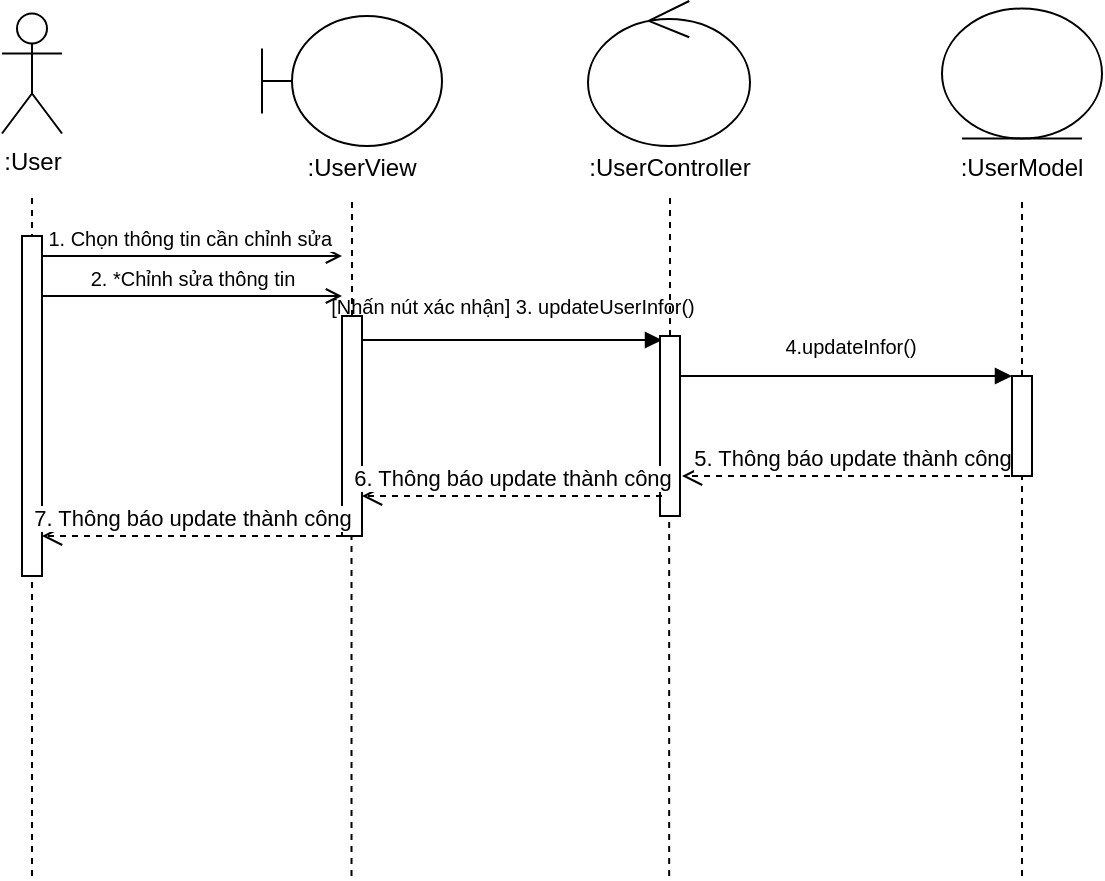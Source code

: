 <mxfile version="27.0.9">
  <diagram name="Trang-1" id="Y73uk2NvZazpeoCsTUrs">
    <mxGraphModel dx="714" dy="368" grid="1" gridSize="10" guides="1" tooltips="1" connect="1" arrows="1" fold="1" page="1" pageScale="1" pageWidth="827" pageHeight="1169" math="0" shadow="0">
      <root>
        <mxCell id="0" />
        <mxCell id="1" parent="0" />
        <mxCell id="s8l3ISeXjByuw9BJptxl-1" value=":User" style="shape=umlActor;verticalLabelPosition=bottom;verticalAlign=top;html=1;outlineConnect=0;" parent="1" vertex="1">
          <mxGeometry x="80" y="48.75" width="30" height="60" as="geometry" />
        </mxCell>
        <mxCell id="s8l3ISeXjByuw9BJptxl-2" value="" style="endArrow=none;dashed=1;html=1;rounded=0;" parent="1" edge="1">
          <mxGeometry width="50" height="50" relative="1" as="geometry">
            <mxPoint x="95" y="480" as="sourcePoint" />
            <mxPoint x="95" y="140" as="targetPoint" />
          </mxGeometry>
        </mxCell>
        <mxCell id="s8l3ISeXjByuw9BJptxl-3" value="" style="shape=umlBoundary;whiteSpace=wrap;html=1;" parent="1" vertex="1">
          <mxGeometry x="210" y="50" width="90" height="65" as="geometry" />
        </mxCell>
        <mxCell id="s8l3ISeXjByuw9BJptxl-4" value="" style="ellipse;shape=umlControl;whiteSpace=wrap;html=1;" parent="1" vertex="1">
          <mxGeometry x="373" y="42.5" width="81" height="72.5" as="geometry" />
        </mxCell>
        <mxCell id="s8l3ISeXjByuw9BJptxl-5" value="" style="ellipse;shape=umlEntity;whiteSpace=wrap;html=1;" parent="1" vertex="1">
          <mxGeometry x="550" y="46.25" width="80" height="65" as="geometry" />
        </mxCell>
        <mxCell id="s8l3ISeXjByuw9BJptxl-6" value="" style="endArrow=none;dashed=1;html=1;rounded=0;" parent="1" source="ZXuasmkUzZKdzhuF5KMJ-9" edge="1">
          <mxGeometry width="50" height="50" relative="1" as="geometry">
            <mxPoint x="254.76" y="480" as="sourcePoint" />
            <mxPoint x="255" y="140" as="targetPoint" />
          </mxGeometry>
        </mxCell>
        <mxCell id="s8l3ISeXjByuw9BJptxl-7" value="" style="endArrow=none;dashed=1;html=1;rounded=0;" parent="1" source="ZXuasmkUzZKdzhuF5KMJ-11" edge="1">
          <mxGeometry width="50" height="50" relative="1" as="geometry">
            <mxPoint x="413.58" y="480" as="sourcePoint" />
            <mxPoint x="414" y="140" as="targetPoint" />
          </mxGeometry>
        </mxCell>
        <mxCell id="s8l3ISeXjByuw9BJptxl-8" value="" style="endArrow=none;dashed=1;html=1;rounded=0;" parent="1" source="ZXuasmkUzZKdzhuF5KMJ-21" edge="1">
          <mxGeometry width="50" height="50" relative="1" as="geometry">
            <mxPoint x="590" y="480" as="sourcePoint" />
            <mxPoint x="590" y="140" as="targetPoint" />
          </mxGeometry>
        </mxCell>
        <mxCell id="ZXuasmkUzZKdzhuF5KMJ-1" value="&lt;font style=&quot;font-size: 10px;&quot;&gt;1. Chọn thông tin cần chỉnh sửa&amp;nbsp;&lt;/font&gt;" style="html=1;verticalAlign=bottom;startArrow=none;startFill=0;endArrow=open;curved=0;rounded=0;endFill=0;" parent="1" edge="1">
          <mxGeometry width="60" relative="1" as="geometry">
            <mxPoint x="100" y="170" as="sourcePoint" />
            <mxPoint x="250" y="170" as="targetPoint" />
          </mxGeometry>
        </mxCell>
        <mxCell id="ZXuasmkUzZKdzhuF5KMJ-3" value="" style="html=1;points=[[0,0,0,0,5],[0,1,0,0,-5],[1,0,0,0,5],[1,1,0,0,-5]];perimeter=orthogonalPerimeter;outlineConnect=0;targetShapes=umlLifeline;portConstraint=eastwest;newEdgeStyle={&quot;curved&quot;:0,&quot;rounded&quot;:0};" parent="1" vertex="1">
          <mxGeometry x="90" y="160" width="10" height="170" as="geometry" />
        </mxCell>
        <mxCell id="ZXuasmkUzZKdzhuF5KMJ-6" value="" style="html=1;verticalAlign=bottom;startArrow=none;startFill=0;endArrow=block;curved=0;rounded=0;endFill=1;" parent="1" edge="1">
          <mxGeometry width="60" relative="1" as="geometry">
            <mxPoint x="255" y="212" as="sourcePoint" />
            <mxPoint x="410" y="212" as="targetPoint" />
          </mxGeometry>
        </mxCell>
        <mxCell id="ZXuasmkUzZKdzhuF5KMJ-7" value="&lt;font style=&quot;font-size: 10px;&quot;&gt;2. *Chỉnh sửa thông tin&lt;/font&gt;" style="html=1;verticalAlign=bottom;startArrow=none;startFill=0;endArrow=open;curved=0;rounded=0;endFill=0;" parent="1" edge="1">
          <mxGeometry width="60" relative="1" as="geometry">
            <mxPoint x="100" y="190" as="sourcePoint" />
            <mxPoint x="250" y="190" as="targetPoint" />
          </mxGeometry>
        </mxCell>
        <mxCell id="ZXuasmkUzZKdzhuF5KMJ-8" value="&lt;font style=&quot;font-size: 10px;&quot;&gt;[Nhấn nút xác nhận] 3. updateUserInfor()&lt;/font&gt;" style="text;html=1;align=center;verticalAlign=middle;resizable=0;points=[];autosize=1;strokeColor=none;fillColor=none;" parent="1" vertex="1">
          <mxGeometry x="230" y="180" width="210" height="30" as="geometry" />
        </mxCell>
        <mxCell id="ZXuasmkUzZKdzhuF5KMJ-10" value="" style="endArrow=none;dashed=1;html=1;rounded=0;" parent="1" target="ZXuasmkUzZKdzhuF5KMJ-9" edge="1">
          <mxGeometry width="50" height="50" relative="1" as="geometry">
            <mxPoint x="254.76" y="480" as="sourcePoint" />
            <mxPoint x="254.76" y="130" as="targetPoint" />
          </mxGeometry>
        </mxCell>
        <mxCell id="ZXuasmkUzZKdzhuF5KMJ-9" value="" style="html=1;points=[[0,0,0,0,5],[0,1,0,0,-5],[1,0,0,0,5],[1,1,0,0,-5]];perimeter=orthogonalPerimeter;outlineConnect=0;targetShapes=umlLifeline;portConstraint=eastwest;newEdgeStyle={&quot;curved&quot;:0,&quot;rounded&quot;:0};" parent="1" vertex="1">
          <mxGeometry x="250" y="200" width="10" height="110" as="geometry" />
        </mxCell>
        <mxCell id="ZXuasmkUzZKdzhuF5KMJ-12" value="" style="endArrow=none;dashed=1;html=1;rounded=0;" parent="1" target="ZXuasmkUzZKdzhuF5KMJ-11" edge="1">
          <mxGeometry width="50" height="50" relative="1" as="geometry">
            <mxPoint x="413.58" y="480" as="sourcePoint" />
            <mxPoint x="413.58" y="130" as="targetPoint" />
          </mxGeometry>
        </mxCell>
        <mxCell id="ZXuasmkUzZKdzhuF5KMJ-11" value="" style="html=1;points=[[0,0,0,0,5],[0,1,0,0,-5],[1,0,0,0,5],[1,1,0,0,-5]];perimeter=orthogonalPerimeter;outlineConnect=0;targetShapes=umlLifeline;portConstraint=eastwest;newEdgeStyle={&quot;curved&quot;:0,&quot;rounded&quot;:0};" parent="1" vertex="1">
          <mxGeometry x="409" y="210" width="10" height="90" as="geometry" />
        </mxCell>
        <mxCell id="ZXuasmkUzZKdzhuF5KMJ-16" value="" style="html=1;verticalAlign=bottom;startArrow=none;startFill=0;endArrow=block;curved=0;rounded=0;endFill=1;" parent="1" target="ZXuasmkUzZKdzhuF5KMJ-21" edge="1">
          <mxGeometry width="60" relative="1" as="geometry">
            <mxPoint x="419" y="230" as="sourcePoint" />
            <mxPoint x="590" y="231" as="targetPoint" />
          </mxGeometry>
        </mxCell>
        <mxCell id="ZXuasmkUzZKdzhuF5KMJ-17" value="&lt;span style=&quot;font-size: 10px;&quot;&gt;4.updateInfor()&lt;/span&gt;" style="text;html=1;align=center;verticalAlign=middle;resizable=0;points=[];autosize=1;strokeColor=none;fillColor=none;" parent="1" vertex="1">
          <mxGeometry x="459" y="200" width="90" height="30" as="geometry" />
        </mxCell>
        <mxCell id="ZXuasmkUzZKdzhuF5KMJ-20" value="5. Thông báo update thành công" style="html=1;verticalAlign=bottom;endArrow=open;dashed=1;endSize=8;curved=0;rounded=0;" parent="1" edge="1">
          <mxGeometry relative="1" as="geometry">
            <mxPoint x="590" y="280" as="sourcePoint" />
            <mxPoint x="420" y="280" as="targetPoint" />
          </mxGeometry>
        </mxCell>
        <mxCell id="ZXuasmkUzZKdzhuF5KMJ-22" value="" style="endArrow=none;dashed=1;html=1;rounded=0;" parent="1" target="ZXuasmkUzZKdzhuF5KMJ-21" edge="1">
          <mxGeometry width="50" height="50" relative="1" as="geometry">
            <mxPoint x="590" y="480" as="sourcePoint" />
            <mxPoint x="590" y="130" as="targetPoint" />
          </mxGeometry>
        </mxCell>
        <mxCell id="ZXuasmkUzZKdzhuF5KMJ-21" value="" style="html=1;points=[[0,0,0,0,5],[0,1,0,0,-5],[1,0,0,0,5],[1,1,0,0,-5]];perimeter=orthogonalPerimeter;outlineConnect=0;targetShapes=umlLifeline;portConstraint=eastwest;newEdgeStyle={&quot;curved&quot;:0,&quot;rounded&quot;:0};" parent="1" vertex="1">
          <mxGeometry x="585" y="230" width="10" height="50" as="geometry" />
        </mxCell>
        <mxCell id="ZXuasmkUzZKdzhuF5KMJ-23" value="6. Thông báo update thành công" style="html=1;verticalAlign=bottom;endArrow=open;dashed=1;endSize=8;curved=0;rounded=0;" parent="1" edge="1">
          <mxGeometry relative="1" as="geometry">
            <mxPoint x="410" y="290" as="sourcePoint" />
            <mxPoint x="260" y="290" as="targetPoint" />
          </mxGeometry>
        </mxCell>
        <mxCell id="ZXuasmkUzZKdzhuF5KMJ-24" value="7. Thông báo update thành công" style="html=1;verticalAlign=bottom;endArrow=open;dashed=1;endSize=8;curved=0;rounded=0;" parent="1" edge="1">
          <mxGeometry relative="1" as="geometry">
            <mxPoint x="250" y="310" as="sourcePoint" />
            <mxPoint x="100" y="310" as="targetPoint" />
          </mxGeometry>
        </mxCell>
        <mxCell id="OxjH_Q3D3YFYLWuAGoFS-3" value=":UserView" style="text;html=1;align=center;verticalAlign=middle;whiteSpace=wrap;rounded=0;" vertex="1" parent="1">
          <mxGeometry x="230" y="111.25" width="60" height="30" as="geometry" />
        </mxCell>
        <mxCell id="OxjH_Q3D3YFYLWuAGoFS-4" value=":UserController" style="text;html=1;align=center;verticalAlign=middle;whiteSpace=wrap;rounded=0;" vertex="1" parent="1">
          <mxGeometry x="384" y="111.25" width="60" height="30" as="geometry" />
        </mxCell>
        <mxCell id="OxjH_Q3D3YFYLWuAGoFS-5" value=":UserModel" style="text;html=1;align=center;verticalAlign=middle;whiteSpace=wrap;rounded=0;" vertex="1" parent="1">
          <mxGeometry x="560" y="111.25" width="60" height="30" as="geometry" />
        </mxCell>
      </root>
    </mxGraphModel>
  </diagram>
</mxfile>
